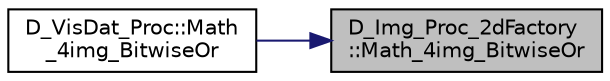 digraph "D_Img_Proc_2dFactory::Math_4img_BitwiseOr"
{
 // LATEX_PDF_SIZE
  edge [fontname="Helvetica",fontsize="10",labelfontname="Helvetica",labelfontsize="10"];
  node [fontname="Helvetica",fontsize="10",shape=record];
  rankdir="RL";
  Node1 [label="D_Img_Proc_2dFactory\l::Math_4img_BitwiseOr",height=0.2,width=0.4,color="black", fillcolor="grey75", style="filled", fontcolor="black",tooltip=" "];
  Node1 -> Node2 [dir="back",color="midnightblue",fontsize="10",style="solid"];
  Node2 [label="D_VisDat_Proc::Math\l_4img_BitwiseOr",height=0.2,width=0.4,color="black", fillcolor="white", style="filled",URL="$class_d___vis_dat___proc.html#aa93147be5d3ad307945f698b983cf08b",tooltip=" "];
}
